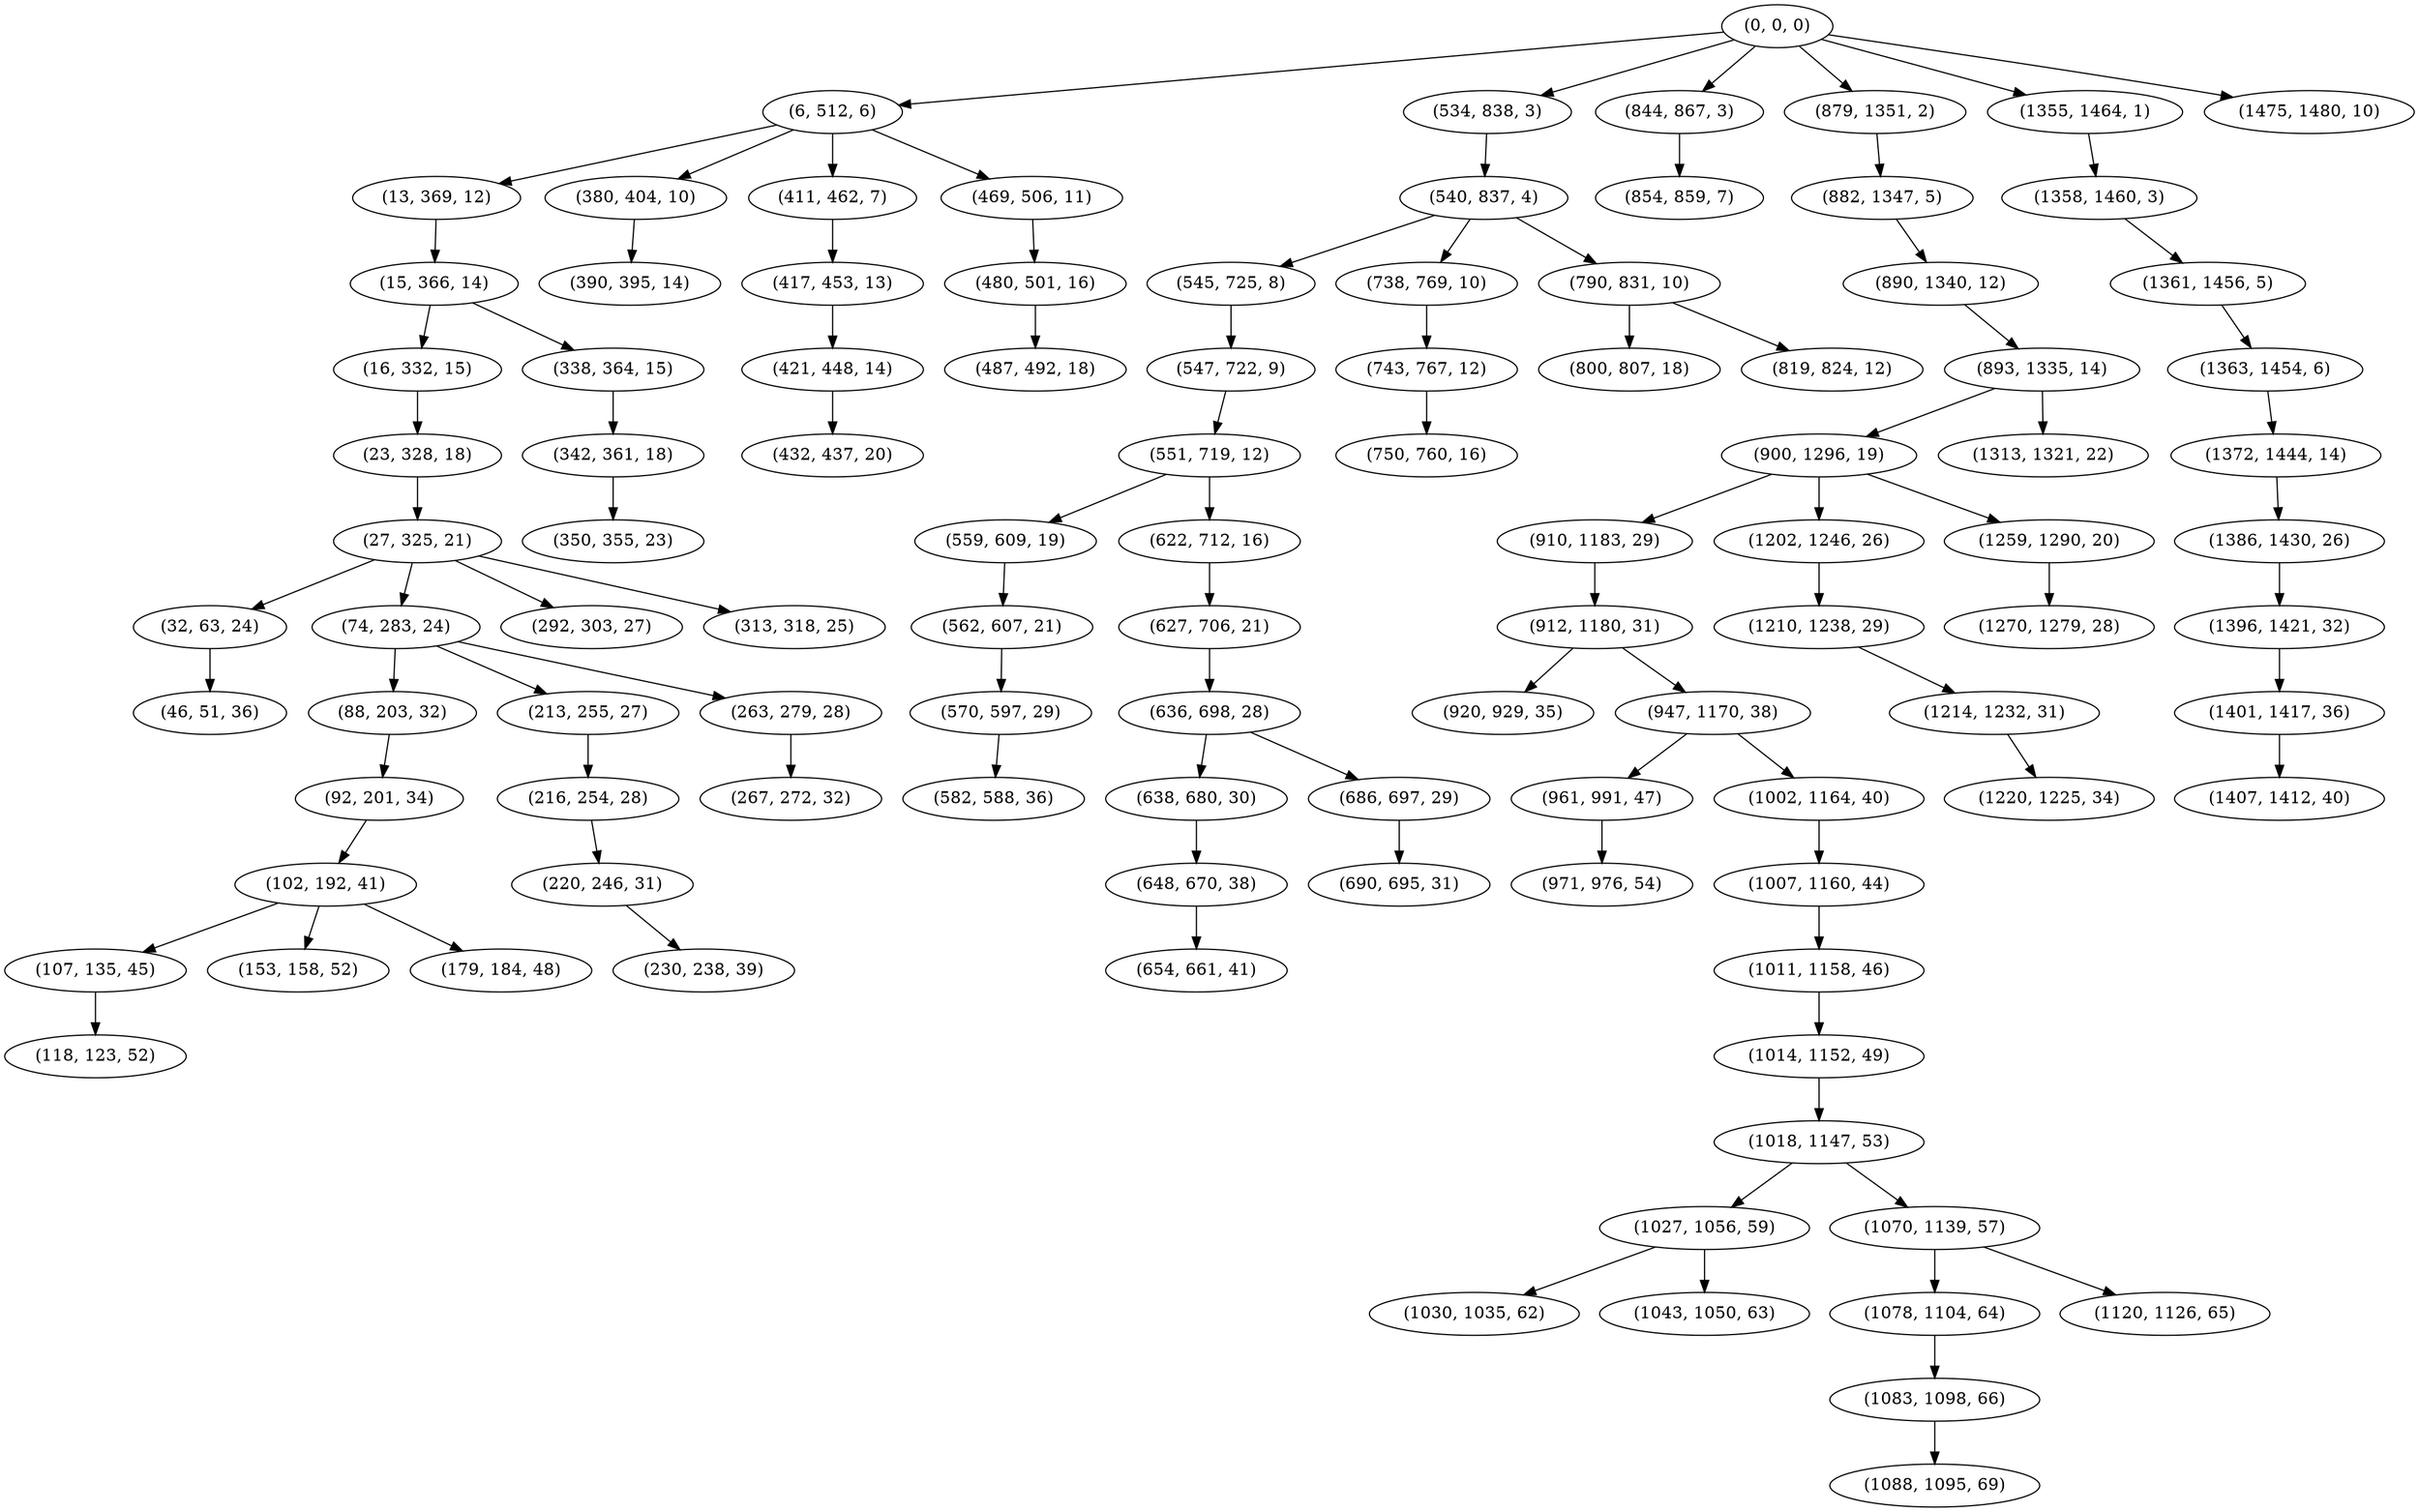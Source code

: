 digraph tree {
    "(0, 0, 0)";
    "(6, 512, 6)";
    "(13, 369, 12)";
    "(15, 366, 14)";
    "(16, 332, 15)";
    "(23, 328, 18)";
    "(27, 325, 21)";
    "(32, 63, 24)";
    "(46, 51, 36)";
    "(74, 283, 24)";
    "(88, 203, 32)";
    "(92, 201, 34)";
    "(102, 192, 41)";
    "(107, 135, 45)";
    "(118, 123, 52)";
    "(153, 158, 52)";
    "(179, 184, 48)";
    "(213, 255, 27)";
    "(216, 254, 28)";
    "(220, 246, 31)";
    "(230, 238, 39)";
    "(263, 279, 28)";
    "(267, 272, 32)";
    "(292, 303, 27)";
    "(313, 318, 25)";
    "(338, 364, 15)";
    "(342, 361, 18)";
    "(350, 355, 23)";
    "(380, 404, 10)";
    "(390, 395, 14)";
    "(411, 462, 7)";
    "(417, 453, 13)";
    "(421, 448, 14)";
    "(432, 437, 20)";
    "(469, 506, 11)";
    "(480, 501, 16)";
    "(487, 492, 18)";
    "(534, 838, 3)";
    "(540, 837, 4)";
    "(545, 725, 8)";
    "(547, 722, 9)";
    "(551, 719, 12)";
    "(559, 609, 19)";
    "(562, 607, 21)";
    "(570, 597, 29)";
    "(582, 588, 36)";
    "(622, 712, 16)";
    "(627, 706, 21)";
    "(636, 698, 28)";
    "(638, 680, 30)";
    "(648, 670, 38)";
    "(654, 661, 41)";
    "(686, 697, 29)";
    "(690, 695, 31)";
    "(738, 769, 10)";
    "(743, 767, 12)";
    "(750, 760, 16)";
    "(790, 831, 10)";
    "(800, 807, 18)";
    "(819, 824, 12)";
    "(844, 867, 3)";
    "(854, 859, 7)";
    "(879, 1351, 2)";
    "(882, 1347, 5)";
    "(890, 1340, 12)";
    "(893, 1335, 14)";
    "(900, 1296, 19)";
    "(910, 1183, 29)";
    "(912, 1180, 31)";
    "(920, 929, 35)";
    "(947, 1170, 38)";
    "(961, 991, 47)";
    "(971, 976, 54)";
    "(1002, 1164, 40)";
    "(1007, 1160, 44)";
    "(1011, 1158, 46)";
    "(1014, 1152, 49)";
    "(1018, 1147, 53)";
    "(1027, 1056, 59)";
    "(1030, 1035, 62)";
    "(1043, 1050, 63)";
    "(1070, 1139, 57)";
    "(1078, 1104, 64)";
    "(1083, 1098, 66)";
    "(1088, 1095, 69)";
    "(1120, 1126, 65)";
    "(1202, 1246, 26)";
    "(1210, 1238, 29)";
    "(1214, 1232, 31)";
    "(1220, 1225, 34)";
    "(1259, 1290, 20)";
    "(1270, 1279, 28)";
    "(1313, 1321, 22)";
    "(1355, 1464, 1)";
    "(1358, 1460, 3)";
    "(1361, 1456, 5)";
    "(1363, 1454, 6)";
    "(1372, 1444, 14)";
    "(1386, 1430, 26)";
    "(1396, 1421, 32)";
    "(1401, 1417, 36)";
    "(1407, 1412, 40)";
    "(1475, 1480, 10)";
    "(0, 0, 0)" -> "(6, 512, 6)";
    "(0, 0, 0)" -> "(534, 838, 3)";
    "(0, 0, 0)" -> "(844, 867, 3)";
    "(0, 0, 0)" -> "(879, 1351, 2)";
    "(0, 0, 0)" -> "(1355, 1464, 1)";
    "(0, 0, 0)" -> "(1475, 1480, 10)";
    "(6, 512, 6)" -> "(13, 369, 12)";
    "(6, 512, 6)" -> "(380, 404, 10)";
    "(6, 512, 6)" -> "(411, 462, 7)";
    "(6, 512, 6)" -> "(469, 506, 11)";
    "(13, 369, 12)" -> "(15, 366, 14)";
    "(15, 366, 14)" -> "(16, 332, 15)";
    "(15, 366, 14)" -> "(338, 364, 15)";
    "(16, 332, 15)" -> "(23, 328, 18)";
    "(23, 328, 18)" -> "(27, 325, 21)";
    "(27, 325, 21)" -> "(32, 63, 24)";
    "(27, 325, 21)" -> "(74, 283, 24)";
    "(27, 325, 21)" -> "(292, 303, 27)";
    "(27, 325, 21)" -> "(313, 318, 25)";
    "(32, 63, 24)" -> "(46, 51, 36)";
    "(74, 283, 24)" -> "(88, 203, 32)";
    "(74, 283, 24)" -> "(213, 255, 27)";
    "(74, 283, 24)" -> "(263, 279, 28)";
    "(88, 203, 32)" -> "(92, 201, 34)";
    "(92, 201, 34)" -> "(102, 192, 41)";
    "(102, 192, 41)" -> "(107, 135, 45)";
    "(102, 192, 41)" -> "(153, 158, 52)";
    "(102, 192, 41)" -> "(179, 184, 48)";
    "(107, 135, 45)" -> "(118, 123, 52)";
    "(213, 255, 27)" -> "(216, 254, 28)";
    "(216, 254, 28)" -> "(220, 246, 31)";
    "(220, 246, 31)" -> "(230, 238, 39)";
    "(263, 279, 28)" -> "(267, 272, 32)";
    "(338, 364, 15)" -> "(342, 361, 18)";
    "(342, 361, 18)" -> "(350, 355, 23)";
    "(380, 404, 10)" -> "(390, 395, 14)";
    "(411, 462, 7)" -> "(417, 453, 13)";
    "(417, 453, 13)" -> "(421, 448, 14)";
    "(421, 448, 14)" -> "(432, 437, 20)";
    "(469, 506, 11)" -> "(480, 501, 16)";
    "(480, 501, 16)" -> "(487, 492, 18)";
    "(534, 838, 3)" -> "(540, 837, 4)";
    "(540, 837, 4)" -> "(545, 725, 8)";
    "(540, 837, 4)" -> "(738, 769, 10)";
    "(540, 837, 4)" -> "(790, 831, 10)";
    "(545, 725, 8)" -> "(547, 722, 9)";
    "(547, 722, 9)" -> "(551, 719, 12)";
    "(551, 719, 12)" -> "(559, 609, 19)";
    "(551, 719, 12)" -> "(622, 712, 16)";
    "(559, 609, 19)" -> "(562, 607, 21)";
    "(562, 607, 21)" -> "(570, 597, 29)";
    "(570, 597, 29)" -> "(582, 588, 36)";
    "(622, 712, 16)" -> "(627, 706, 21)";
    "(627, 706, 21)" -> "(636, 698, 28)";
    "(636, 698, 28)" -> "(638, 680, 30)";
    "(636, 698, 28)" -> "(686, 697, 29)";
    "(638, 680, 30)" -> "(648, 670, 38)";
    "(648, 670, 38)" -> "(654, 661, 41)";
    "(686, 697, 29)" -> "(690, 695, 31)";
    "(738, 769, 10)" -> "(743, 767, 12)";
    "(743, 767, 12)" -> "(750, 760, 16)";
    "(790, 831, 10)" -> "(800, 807, 18)";
    "(790, 831, 10)" -> "(819, 824, 12)";
    "(844, 867, 3)" -> "(854, 859, 7)";
    "(879, 1351, 2)" -> "(882, 1347, 5)";
    "(882, 1347, 5)" -> "(890, 1340, 12)";
    "(890, 1340, 12)" -> "(893, 1335, 14)";
    "(893, 1335, 14)" -> "(900, 1296, 19)";
    "(893, 1335, 14)" -> "(1313, 1321, 22)";
    "(900, 1296, 19)" -> "(910, 1183, 29)";
    "(900, 1296, 19)" -> "(1202, 1246, 26)";
    "(900, 1296, 19)" -> "(1259, 1290, 20)";
    "(910, 1183, 29)" -> "(912, 1180, 31)";
    "(912, 1180, 31)" -> "(920, 929, 35)";
    "(912, 1180, 31)" -> "(947, 1170, 38)";
    "(947, 1170, 38)" -> "(961, 991, 47)";
    "(947, 1170, 38)" -> "(1002, 1164, 40)";
    "(961, 991, 47)" -> "(971, 976, 54)";
    "(1002, 1164, 40)" -> "(1007, 1160, 44)";
    "(1007, 1160, 44)" -> "(1011, 1158, 46)";
    "(1011, 1158, 46)" -> "(1014, 1152, 49)";
    "(1014, 1152, 49)" -> "(1018, 1147, 53)";
    "(1018, 1147, 53)" -> "(1027, 1056, 59)";
    "(1018, 1147, 53)" -> "(1070, 1139, 57)";
    "(1027, 1056, 59)" -> "(1030, 1035, 62)";
    "(1027, 1056, 59)" -> "(1043, 1050, 63)";
    "(1070, 1139, 57)" -> "(1078, 1104, 64)";
    "(1070, 1139, 57)" -> "(1120, 1126, 65)";
    "(1078, 1104, 64)" -> "(1083, 1098, 66)";
    "(1083, 1098, 66)" -> "(1088, 1095, 69)";
    "(1202, 1246, 26)" -> "(1210, 1238, 29)";
    "(1210, 1238, 29)" -> "(1214, 1232, 31)";
    "(1214, 1232, 31)" -> "(1220, 1225, 34)";
    "(1259, 1290, 20)" -> "(1270, 1279, 28)";
    "(1355, 1464, 1)" -> "(1358, 1460, 3)";
    "(1358, 1460, 3)" -> "(1361, 1456, 5)";
    "(1361, 1456, 5)" -> "(1363, 1454, 6)";
    "(1363, 1454, 6)" -> "(1372, 1444, 14)";
    "(1372, 1444, 14)" -> "(1386, 1430, 26)";
    "(1386, 1430, 26)" -> "(1396, 1421, 32)";
    "(1396, 1421, 32)" -> "(1401, 1417, 36)";
    "(1401, 1417, 36)" -> "(1407, 1412, 40)";
}

